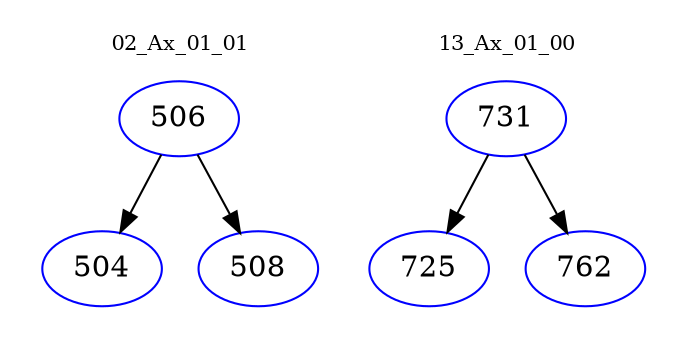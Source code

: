 digraph{
subgraph cluster_0 {
color = white
label = "02_Ax_01_01";
fontsize=10;
T0_506 [label="506", color="blue"]
T0_506 -> T0_504 [color="black"]
T0_504 [label="504", color="blue"]
T0_506 -> T0_508 [color="black"]
T0_508 [label="508", color="blue"]
}
subgraph cluster_1 {
color = white
label = "13_Ax_01_00";
fontsize=10;
T1_731 [label="731", color="blue"]
T1_731 -> T1_725 [color="black"]
T1_725 [label="725", color="blue"]
T1_731 -> T1_762 [color="black"]
T1_762 [label="762", color="blue"]
}
}
